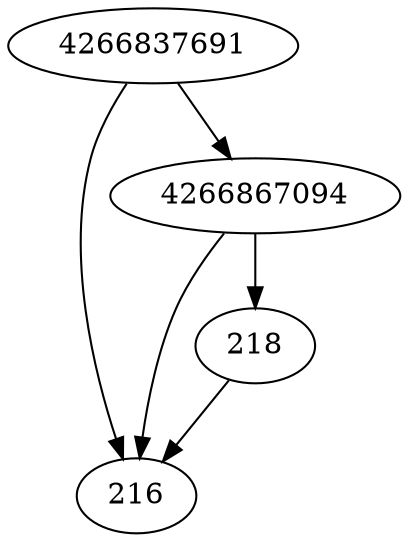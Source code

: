 strict digraph  {
216;
218;
4266837691;
4266867094;
218 -> 216;
4266837691 -> 216;
4266837691 -> 4266867094;
4266867094 -> 216;
4266867094 -> 218;
}
